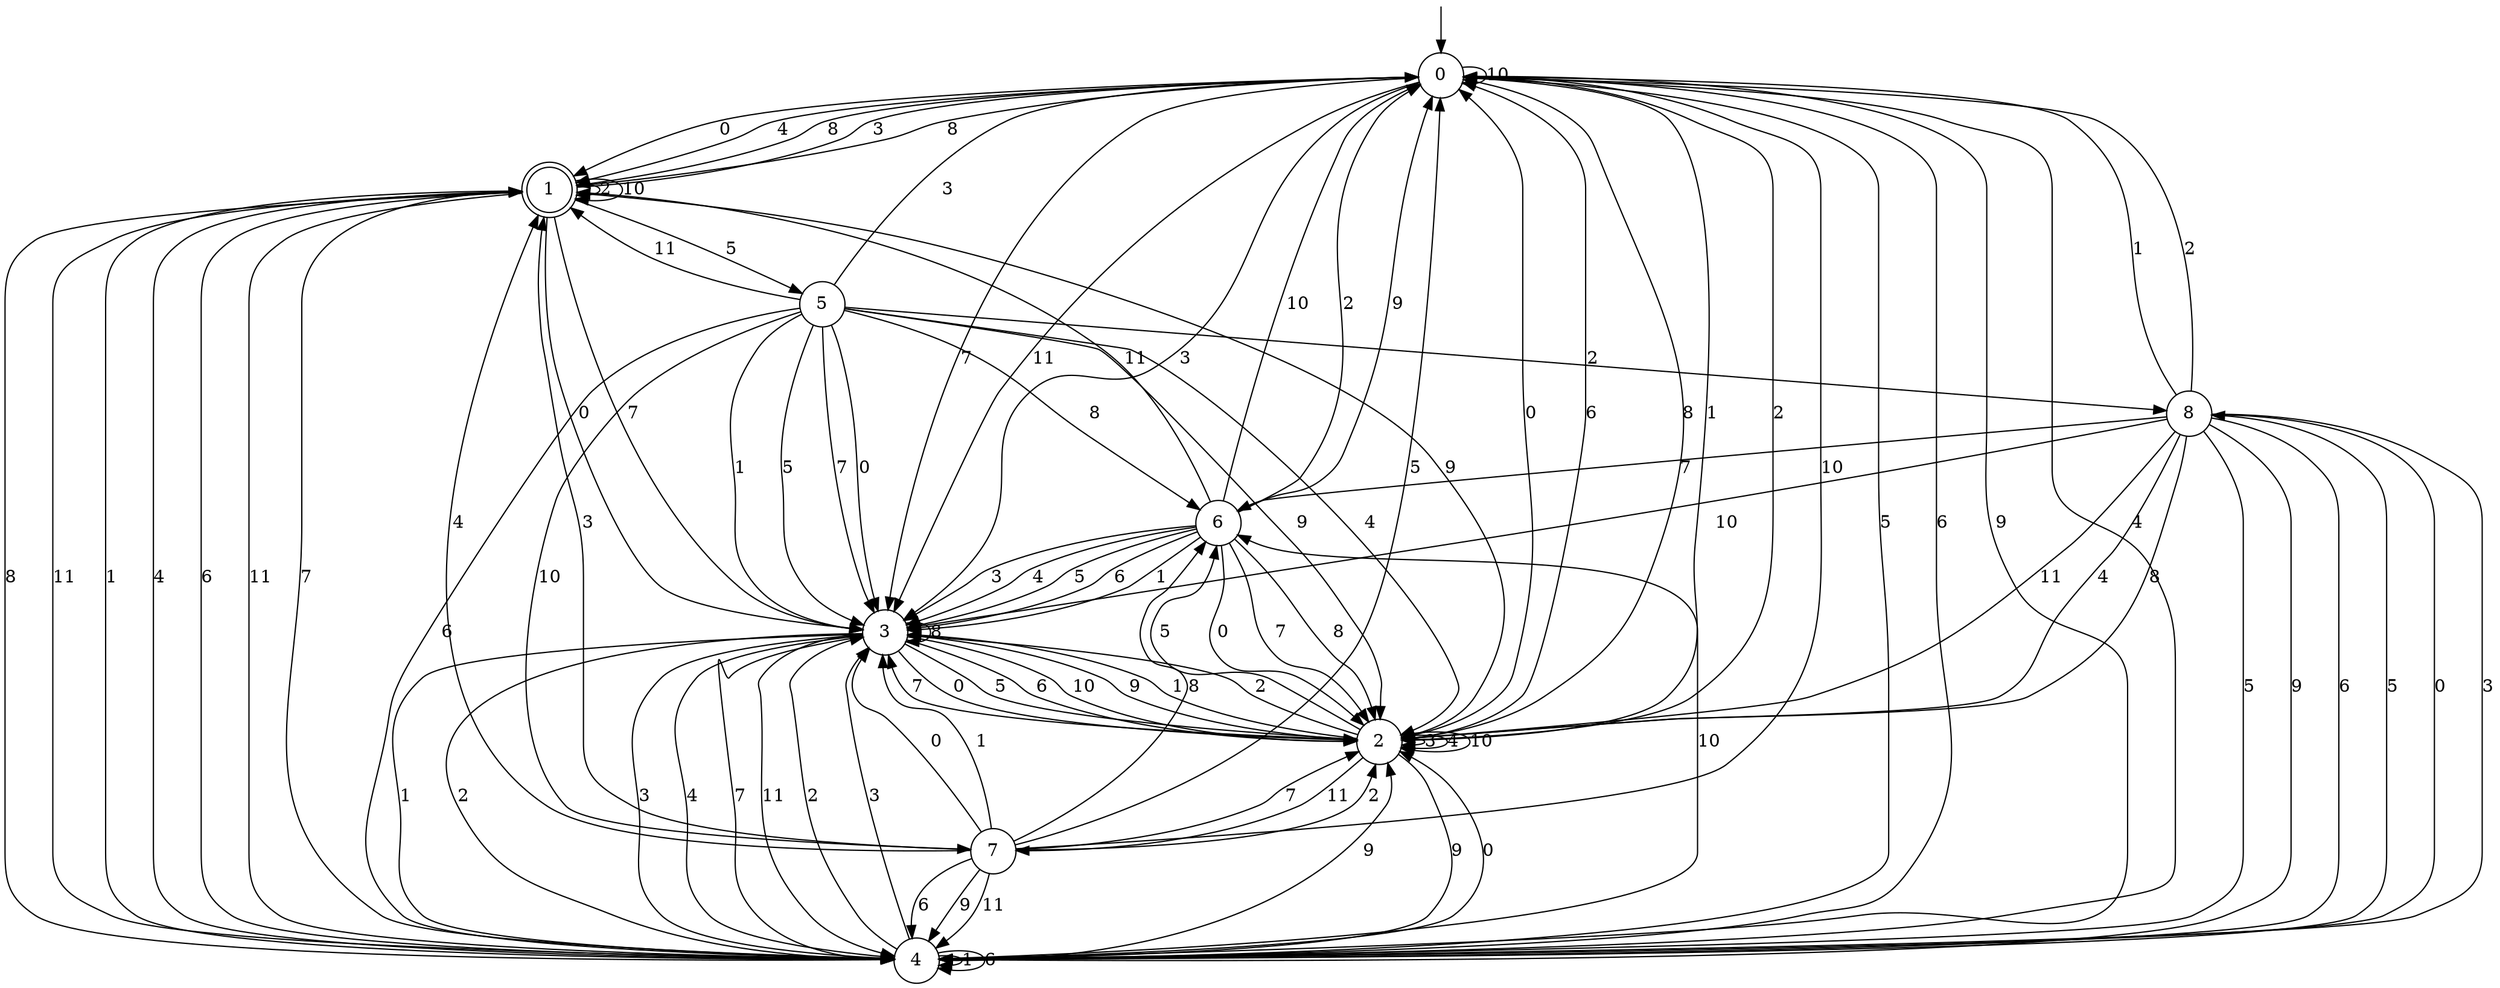 digraph g {

	s0 [shape="circle" label="0"];
	s1 [shape="doublecircle" label="1"];
	s2 [shape="circle" label="2"];
	s3 [shape="circle" label="3"];
	s4 [shape="circle" label="4"];
	s5 [shape="circle" label="5"];
	s6 [shape="circle" label="6"];
	s7 [shape="circle" label="7"];
	s8 [shape="circle" label="8"];
	s0 -> s1 [label="0"];
	s0 -> s2 [label="1"];
	s0 -> s2 [label="2"];
	s0 -> s3 [label="3"];
	s0 -> s1 [label="4"];
	s0 -> s4 [label="5"];
	s0 -> s4 [label="6"];
	s0 -> s3 [label="7"];
	s0 -> s1 [label="8"];
	s0 -> s4 [label="9"];
	s0 -> s0 [label="10"];
	s0 -> s3 [label="11"];
	s1 -> s3 [label="0"];
	s1 -> s4 [label="1"];
	s1 -> s1 [label="2"];
	s1 -> s0 [label="3"];
	s1 -> s4 [label="4"];
	s1 -> s5 [label="5"];
	s1 -> s4 [label="6"];
	s1 -> s3 [label="7"];
	s1 -> s0 [label="8"];
	s1 -> s2 [label="9"];
	s1 -> s1 [label="10"];
	s1 -> s4 [label="11"];
	s2 -> s0 [label="0"];
	s2 -> s3 [label="1"];
	s2 -> s3 [label="2"];
	s2 -> s2 [label="3"];
	s2 -> s2 [label="4"];
	s2 -> s6 [label="5"];
	s2 -> s0 [label="6"];
	s2 -> s3 [label="7"];
	s2 -> s0 [label="8"];
	s2 -> s4 [label="9"];
	s2 -> s2 [label="10"];
	s2 -> s7 [label="11"];
	s3 -> s2 [label="0"];
	s3 -> s4 [label="1"];
	s3 -> s4 [label="2"];
	s3 -> s4 [label="3"];
	s3 -> s4 [label="4"];
	s3 -> s2 [label="5"];
	s3 -> s2 [label="6"];
	s3 -> s4 [label="7"];
	s3 -> s3 [label="8"];
	s3 -> s2 [label="9"];
	s3 -> s2 [label="10"];
	s3 -> s4 [label="11"];
	s4 -> s2 [label="0"];
	s4 -> s4 [label="1"];
	s4 -> s3 [label="2"];
	s4 -> s3 [label="3"];
	s4 -> s0 [label="4"];
	s4 -> s8 [label="5"];
	s4 -> s4 [label="6"];
	s4 -> s1 [label="7"];
	s4 -> s1 [label="8"];
	s4 -> s2 [label="9"];
	s4 -> s6 [label="10"];
	s4 -> s1 [label="11"];
	s5 -> s3 [label="0"];
	s5 -> s3 [label="1"];
	s5 -> s8 [label="2"];
	s5 -> s0 [label="3"];
	s5 -> s2 [label="4"];
	s5 -> s3 [label="5"];
	s5 -> s4 [label="6"];
	s5 -> s3 [label="7"];
	s5 -> s6 [label="8"];
	s5 -> s2 [label="9"];
	s5 -> s7 [label="10"];
	s5 -> s1 [label="11"];
	s6 -> s2 [label="0"];
	s6 -> s3 [label="1"];
	s6 -> s0 [label="2"];
	s6 -> s3 [label="3"];
	s6 -> s3 [label="4"];
	s6 -> s3 [label="5"];
	s6 -> s3 [label="6"];
	s6 -> s2 [label="7"];
	s6 -> s2 [label="8"];
	s6 -> s0 [label="9"];
	s6 -> s0 [label="10"];
	s6 -> s1 [label="11"];
	s7 -> s3 [label="0"];
	s7 -> s3 [label="1"];
	s7 -> s2 [label="2"];
	s7 -> s1 [label="3"];
	s7 -> s1 [label="4"];
	s7 -> s0 [label="5"];
	s7 -> s4 [label="6"];
	s7 -> s2 [label="7"];
	s7 -> s6 [label="8"];
	s7 -> s4 [label="9"];
	s7 -> s0 [label="10"];
	s7 -> s4 [label="11"];
	s8 -> s4 [label="0"];
	s8 -> s0 [label="1"];
	s8 -> s0 [label="2"];
	s8 -> s4 [label="3"];
	s8 -> s2 [label="4"];
	s8 -> s4 [label="5"];
	s8 -> s4 [label="6"];
	s8 -> s6 [label="7"];
	s8 -> s2 [label="8"];
	s8 -> s4 [label="9"];
	s8 -> s3 [label="10"];
	s8 -> s2 [label="11"];

__start0 [label="" shape="none" width="0" height="0"];
__start0 -> s0;

}
